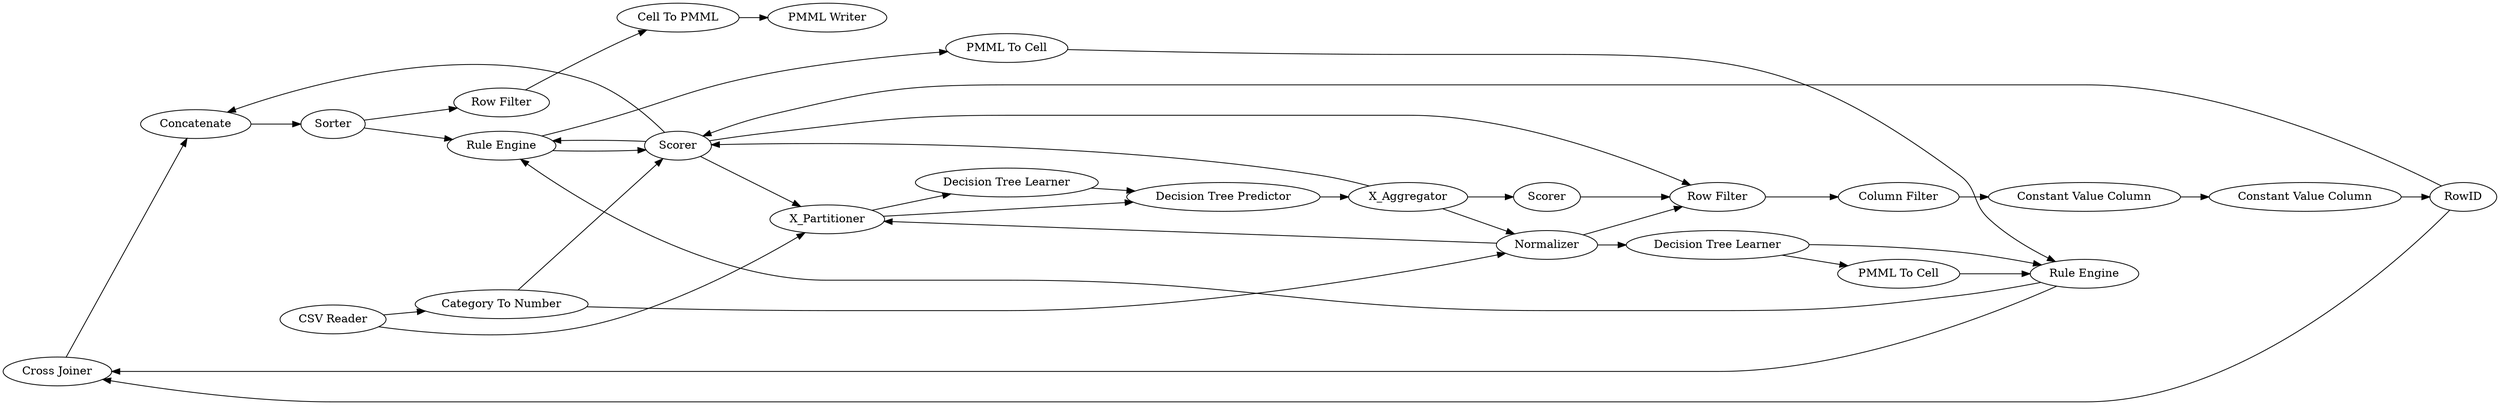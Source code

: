 digraph {
	38 -> 64
	53 -> 54
	40 -> 2
	34 -> 35
	28 -> 34
	7 -> 40
	39 -> 2
	58 -> 40
	34 -> 38
	7 -> 41
	293 -> 39
	41 -> 9
	9 -> 294
	31 -> 32
	35 -> 39
	39 -> 35
	290 -> 292
	33 -> 34
	32 -> 7
	33 -> 28
	60 -> 58
	35 -> 22
	40 -> 9
	52 -> 35
	22 -> 34
	39 -> 9
	64 -> 52
	54 -> 63
	60 -> 2
	40 -> 33
	7 -> 39
	58 -> 39
	52 -> 53
	294 -> 290
	2 -> 32
	292 -> 293
	293 -> 38
	39 -> 64
	2 -> 31
	292 [label="Constant Value Column"]
	7 [label=X_Aggregator]
	9 [label="Row Filter"]
	58 [label="Category To Number"]
	39 [label=Scorer]
	64 [label=Concatenate]
	290 [label="Constant Value Column"]
	41 [label=Scorer]
	31 [label="Decision Tree Learner"]
	54 [label="Cell To PMML"]
	294 [label="Column Filter"]
	22 [label="PMML To Cell"]
	53 [label="Row Filter"]
	28 [label="PMML To Cell"]
	293 [label=RowID]
	63 [label="PMML Writer"]
	38 [label="Cross Joiner"]
	60 [label="CSV Reader"]
	35 [label="Rule Engine"]
	34 [label="Rule Engine"]
	40 [label=Normalizer]
	52 [label=Sorter]
	33 [label="Decision Tree Learner"]
	32 [label="Decision Tree Predictor"]
	2 [label=X_Partitioner]
	rankdir=LR
}
